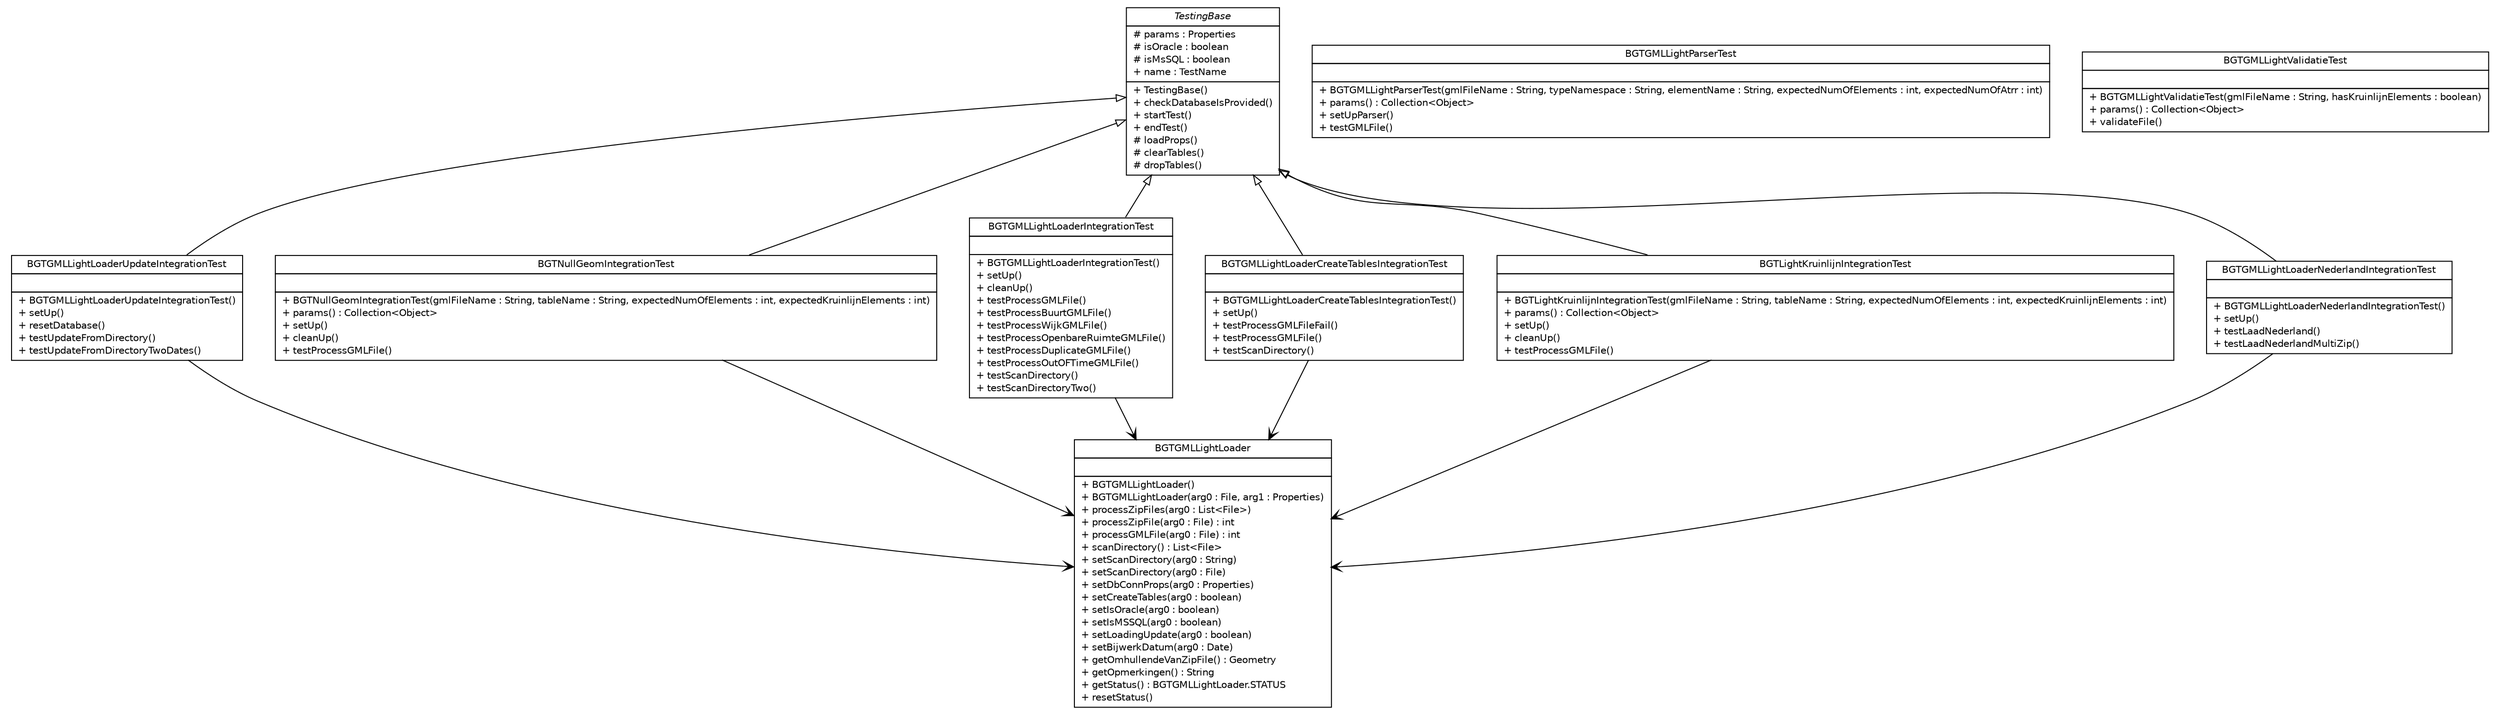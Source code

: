 #!/usr/local/bin/dot
#
# Class diagram 
# Generated by UMLGraph version R5_6-24-gf6e263 (http://www.umlgraph.org/)
#

digraph G {
	edge [fontname="Helvetica",fontsize=10,labelfontname="Helvetica",labelfontsize=10];
	node [fontname="Helvetica",fontsize=10,shape=plaintext];
	nodesep=0.25;
	ranksep=0.5;
	// nl.b3p.brmo.loader.gml.BGTGMLLightLoaderUpdateIntegrationTest
	c11 [label=<<table title="nl.b3p.brmo.loader.gml.BGTGMLLightLoaderUpdateIntegrationTest" border="0" cellborder="1" cellspacing="0" cellpadding="2" port="p" href="./BGTGMLLightLoaderUpdateIntegrationTest.html">
		<tr><td><table border="0" cellspacing="0" cellpadding="1">
<tr><td align="center" balign="center"> BGTGMLLightLoaderUpdateIntegrationTest </td></tr>
		</table></td></tr>
		<tr><td><table border="0" cellspacing="0" cellpadding="1">
<tr><td align="left" balign="left">  </td></tr>
		</table></td></tr>
		<tr><td><table border="0" cellspacing="0" cellpadding="1">
<tr><td align="left" balign="left"> + BGTGMLLightLoaderUpdateIntegrationTest() </td></tr>
<tr><td align="left" balign="left"> + setUp() </td></tr>
<tr><td align="left" balign="left"> + resetDatabase() </td></tr>
<tr><td align="left" balign="left"> + testUpdateFromDirectory() </td></tr>
<tr><td align="left" balign="left"> + testUpdateFromDirectoryTwoDates() </td></tr>
		</table></td></tr>
		</table>>, URL="./BGTGMLLightLoaderUpdateIntegrationTest.html", fontname="Helvetica", fontcolor="black", fontsize=10.0];
	// nl.b3p.brmo.loader.gml.BGTNullGeomIntegrationTest
	c12 [label=<<table title="nl.b3p.brmo.loader.gml.BGTNullGeomIntegrationTest" border="0" cellborder="1" cellspacing="0" cellpadding="2" port="p" href="./BGTNullGeomIntegrationTest.html">
		<tr><td><table border="0" cellspacing="0" cellpadding="1">
<tr><td align="center" balign="center"> BGTNullGeomIntegrationTest </td></tr>
		</table></td></tr>
		<tr><td><table border="0" cellspacing="0" cellpadding="1">
<tr><td align="left" balign="left">  </td></tr>
		</table></td></tr>
		<tr><td><table border="0" cellspacing="0" cellpadding="1">
<tr><td align="left" balign="left"> + BGTNullGeomIntegrationTest(gmlFileName : String, tableName : String, expectedNumOfElements : int, expectedKruinlijnElements : int) </td></tr>
<tr><td align="left" balign="left"> + params() : Collection&lt;Object&gt; </td></tr>
<tr><td align="left" balign="left"> + setUp() </td></tr>
<tr><td align="left" balign="left"> + cleanUp() </td></tr>
<tr><td align="left" balign="left"> + testProcessGMLFile() </td></tr>
		</table></td></tr>
		</table>>, URL="./BGTNullGeomIntegrationTest.html", fontname="Helvetica", fontcolor="black", fontsize=10.0];
	// nl.b3p.brmo.loader.gml.BGTGMLLightLoaderIntegrationTest
	c13 [label=<<table title="nl.b3p.brmo.loader.gml.BGTGMLLightLoaderIntegrationTest" border="0" cellborder="1" cellspacing="0" cellpadding="2" port="p" href="./BGTGMLLightLoaderIntegrationTest.html">
		<tr><td><table border="0" cellspacing="0" cellpadding="1">
<tr><td align="center" balign="center"> BGTGMLLightLoaderIntegrationTest </td></tr>
		</table></td></tr>
		<tr><td><table border="0" cellspacing="0" cellpadding="1">
<tr><td align="left" balign="left">  </td></tr>
		</table></td></tr>
		<tr><td><table border="0" cellspacing="0" cellpadding="1">
<tr><td align="left" balign="left"> + BGTGMLLightLoaderIntegrationTest() </td></tr>
<tr><td align="left" balign="left"> + setUp() </td></tr>
<tr><td align="left" balign="left"> + cleanUp() </td></tr>
<tr><td align="left" balign="left"> + testProcessGMLFile() </td></tr>
<tr><td align="left" balign="left"> + testProcessBuurtGMLFile() </td></tr>
<tr><td align="left" balign="left"> + testProcessWijkGMLFile() </td></tr>
<tr><td align="left" balign="left"> + testProcessOpenbareRuimteGMLFile() </td></tr>
<tr><td align="left" balign="left"> + testProcessDuplicateGMLFile() </td></tr>
<tr><td align="left" balign="left"> + testProcessOutOFTimeGMLFile() </td></tr>
<tr><td align="left" balign="left"> + testScanDirectory() </td></tr>
<tr><td align="left" balign="left"> + testScanDirectoryTwo() </td></tr>
		</table></td></tr>
		</table>>, URL="./BGTGMLLightLoaderIntegrationTest.html", fontname="Helvetica", fontcolor="black", fontsize=10.0];
	// nl.b3p.brmo.loader.gml.BGTGMLLightParserTest
	c14 [label=<<table title="nl.b3p.brmo.loader.gml.BGTGMLLightParserTest" border="0" cellborder="1" cellspacing="0" cellpadding="2" port="p" href="./BGTGMLLightParserTest.html">
		<tr><td><table border="0" cellspacing="0" cellpadding="1">
<tr><td align="center" balign="center"> BGTGMLLightParserTest </td></tr>
		</table></td></tr>
		<tr><td><table border="0" cellspacing="0" cellpadding="1">
<tr><td align="left" balign="left">  </td></tr>
		</table></td></tr>
		<tr><td><table border="0" cellspacing="0" cellpadding="1">
<tr><td align="left" balign="left"> + BGTGMLLightParserTest(gmlFileName : String, typeNamespace : String, elementName : String, expectedNumOfElements : int, expectedNumOfAtrr : int) </td></tr>
<tr><td align="left" balign="left"> + params() : Collection&lt;Object&gt; </td></tr>
<tr><td align="left" balign="left"> + setUpParser() </td></tr>
<tr><td align="left" balign="left"> + testGMLFile() </td></tr>
		</table></td></tr>
		</table>>, URL="./BGTGMLLightParserTest.html", fontname="Helvetica", fontcolor="black", fontsize=10.0];
	// nl.b3p.brmo.loader.gml.BGTGMLLightLoaderCreateTablesIntegrationTest
	c15 [label=<<table title="nl.b3p.brmo.loader.gml.BGTGMLLightLoaderCreateTablesIntegrationTest" border="0" cellborder="1" cellspacing="0" cellpadding="2" port="p" href="./BGTGMLLightLoaderCreateTablesIntegrationTest.html">
		<tr><td><table border="0" cellspacing="0" cellpadding="1">
<tr><td align="center" balign="center"> BGTGMLLightLoaderCreateTablesIntegrationTest </td></tr>
		</table></td></tr>
		<tr><td><table border="0" cellspacing="0" cellpadding="1">
<tr><td align="left" balign="left">  </td></tr>
		</table></td></tr>
		<tr><td><table border="0" cellspacing="0" cellpadding="1">
<tr><td align="left" balign="left"> + BGTGMLLightLoaderCreateTablesIntegrationTest() </td></tr>
<tr><td align="left" balign="left"> + setUp() </td></tr>
<tr><td align="left" balign="left"> + testProcessGMLFileFail() </td></tr>
<tr><td align="left" balign="left"> + testProcessGMLFile() </td></tr>
<tr><td align="left" balign="left"> + testScanDirectory() </td></tr>
		</table></td></tr>
		</table>>, URL="./BGTGMLLightLoaderCreateTablesIntegrationTest.html", fontname="Helvetica", fontcolor="black", fontsize=10.0];
	// nl.b3p.brmo.loader.gml.BGTLightKruinlijnIntegrationTest
	c16 [label=<<table title="nl.b3p.brmo.loader.gml.BGTLightKruinlijnIntegrationTest" border="0" cellborder="1" cellspacing="0" cellpadding="2" port="p" href="./BGTLightKruinlijnIntegrationTest.html">
		<tr><td><table border="0" cellspacing="0" cellpadding="1">
<tr><td align="center" balign="center"> BGTLightKruinlijnIntegrationTest </td></tr>
		</table></td></tr>
		<tr><td><table border="0" cellspacing="0" cellpadding="1">
<tr><td align="left" balign="left">  </td></tr>
		</table></td></tr>
		<tr><td><table border="0" cellspacing="0" cellpadding="1">
<tr><td align="left" balign="left"> + BGTLightKruinlijnIntegrationTest(gmlFileName : String, tableName : String, expectedNumOfElements : int, expectedKruinlijnElements : int) </td></tr>
<tr><td align="left" balign="left"> + params() : Collection&lt;Object&gt; </td></tr>
<tr><td align="left" balign="left"> + setUp() </td></tr>
<tr><td align="left" balign="left"> + cleanUp() </td></tr>
<tr><td align="left" balign="left"> + testProcessGMLFile() </td></tr>
		</table></td></tr>
		</table>>, URL="./BGTLightKruinlijnIntegrationTest.html", fontname="Helvetica", fontcolor="black", fontsize=10.0];
	// nl.b3p.brmo.loader.gml.TestingBase
	c17 [label=<<table title="nl.b3p.brmo.loader.gml.TestingBase" border="0" cellborder="1" cellspacing="0" cellpadding="2" port="p" href="./TestingBase.html">
		<tr><td><table border="0" cellspacing="0" cellpadding="1">
<tr><td align="center" balign="center"><font face="Helvetica-Oblique"> TestingBase </font></td></tr>
		</table></td></tr>
		<tr><td><table border="0" cellspacing="0" cellpadding="1">
<tr><td align="left" balign="left"> # params : Properties </td></tr>
<tr><td align="left" balign="left"> # isOracle : boolean </td></tr>
<tr><td align="left" balign="left"> # isMsSQL : boolean </td></tr>
<tr><td align="left" balign="left"> + name : TestName </td></tr>
		</table></td></tr>
		<tr><td><table border="0" cellspacing="0" cellpadding="1">
<tr><td align="left" balign="left"> + TestingBase() </td></tr>
<tr><td align="left" balign="left"> + checkDatabaseIsProvided() </td></tr>
<tr><td align="left" balign="left"> + startTest() </td></tr>
<tr><td align="left" balign="left"> + endTest() </td></tr>
<tr><td align="left" balign="left"> # loadProps() </td></tr>
<tr><td align="left" balign="left"> # clearTables() </td></tr>
<tr><td align="left" balign="left"> # dropTables() </td></tr>
		</table></td></tr>
		</table>>, URL="./TestingBase.html", fontname="Helvetica", fontcolor="black", fontsize=10.0];
	// nl.b3p.brmo.loader.gml.BGTGMLLightValidatieTest
	c18 [label=<<table title="nl.b3p.brmo.loader.gml.BGTGMLLightValidatieTest" border="0" cellborder="1" cellspacing="0" cellpadding="2" port="p" href="./BGTGMLLightValidatieTest.html">
		<tr><td><table border="0" cellspacing="0" cellpadding="1">
<tr><td align="center" balign="center"> BGTGMLLightValidatieTest </td></tr>
		</table></td></tr>
		<tr><td><table border="0" cellspacing="0" cellpadding="1">
<tr><td align="left" balign="left">  </td></tr>
		</table></td></tr>
		<tr><td><table border="0" cellspacing="0" cellpadding="1">
<tr><td align="left" balign="left"> + BGTGMLLightValidatieTest(gmlFileName : String, hasKruinlijnElements : boolean) </td></tr>
<tr><td align="left" balign="left"> + params() : Collection&lt;Object&gt; </td></tr>
<tr><td align="left" balign="left"> + validateFile() </td></tr>
		</table></td></tr>
		</table>>, URL="./BGTGMLLightValidatieTest.html", fontname="Helvetica", fontcolor="black", fontsize=10.0];
	// nl.b3p.brmo.loader.gml.BGTGMLLightLoaderNederlandIntegrationTest
	c19 [label=<<table title="nl.b3p.brmo.loader.gml.BGTGMLLightLoaderNederlandIntegrationTest" border="0" cellborder="1" cellspacing="0" cellpadding="2" port="p" href="./BGTGMLLightLoaderNederlandIntegrationTest.html">
		<tr><td><table border="0" cellspacing="0" cellpadding="1">
<tr><td align="center" balign="center"> BGTGMLLightLoaderNederlandIntegrationTest </td></tr>
		</table></td></tr>
		<tr><td><table border="0" cellspacing="0" cellpadding="1">
<tr><td align="left" balign="left">  </td></tr>
		</table></td></tr>
		<tr><td><table border="0" cellspacing="0" cellpadding="1">
<tr><td align="left" balign="left"> + BGTGMLLightLoaderNederlandIntegrationTest() </td></tr>
<tr><td align="left" balign="left"> + setUp() </td></tr>
<tr><td align="left" balign="left"> + testLaadNederland() </td></tr>
<tr><td align="left" balign="left"> + testLaadNederlandMultiZip() </td></tr>
		</table></td></tr>
		</table>>, URL="./BGTGMLLightLoaderNederlandIntegrationTest.html", fontname="Helvetica", fontcolor="black", fontsize=10.0];
	//nl.b3p.brmo.loader.gml.BGTGMLLightLoaderUpdateIntegrationTest extends nl.b3p.brmo.loader.gml.TestingBase
	c17:p -> c11:p [dir=back,arrowtail=empty];
	//nl.b3p.brmo.loader.gml.BGTNullGeomIntegrationTest extends nl.b3p.brmo.loader.gml.TestingBase
	c17:p -> c12:p [dir=back,arrowtail=empty];
	//nl.b3p.brmo.loader.gml.BGTGMLLightLoaderIntegrationTest extends nl.b3p.brmo.loader.gml.TestingBase
	c17:p -> c13:p [dir=back,arrowtail=empty];
	//nl.b3p.brmo.loader.gml.BGTGMLLightLoaderCreateTablesIntegrationTest extends nl.b3p.brmo.loader.gml.TestingBase
	c17:p -> c15:p [dir=back,arrowtail=empty];
	//nl.b3p.brmo.loader.gml.BGTLightKruinlijnIntegrationTest extends nl.b3p.brmo.loader.gml.TestingBase
	c17:p -> c16:p [dir=back,arrowtail=empty];
	//nl.b3p.brmo.loader.gml.BGTGMLLightLoaderNederlandIntegrationTest extends nl.b3p.brmo.loader.gml.TestingBase
	c17:p -> c19:p [dir=back,arrowtail=empty];
	// nl.b3p.brmo.loader.gml.BGTGMLLightLoaderUpdateIntegrationTest NAVASSOC nl.b3p.brmo.loader.gml.BGTGMLLightLoader
	c11:p -> c20:p [taillabel="", label="", headlabel="", fontname="Helvetica", fontcolor="black", fontsize=10.0, color="black", arrowhead=open];
	// nl.b3p.brmo.loader.gml.BGTNullGeomIntegrationTest NAVASSOC nl.b3p.brmo.loader.gml.BGTGMLLightLoader
	c12:p -> c20:p [taillabel="", label="", headlabel="", fontname="Helvetica", fontcolor="black", fontsize=10.0, color="black", arrowhead=open];
	// nl.b3p.brmo.loader.gml.BGTGMLLightLoaderIntegrationTest NAVASSOC nl.b3p.brmo.loader.gml.BGTGMLLightLoader
	c13:p -> c20:p [taillabel="", label="", headlabel="", fontname="Helvetica", fontcolor="black", fontsize=10.0, color="black", arrowhead=open];
	// nl.b3p.brmo.loader.gml.BGTGMLLightLoaderCreateTablesIntegrationTest NAVASSOC nl.b3p.brmo.loader.gml.BGTGMLLightLoader
	c15:p -> c20:p [taillabel="", label="", headlabel="", fontname="Helvetica", fontcolor="black", fontsize=10.0, color="black", arrowhead=open];
	// nl.b3p.brmo.loader.gml.BGTLightKruinlijnIntegrationTest NAVASSOC nl.b3p.brmo.loader.gml.BGTGMLLightLoader
	c16:p -> c20:p [taillabel="", label="", headlabel="", fontname="Helvetica", fontcolor="black", fontsize=10.0, color="black", arrowhead=open];
	// nl.b3p.brmo.loader.gml.BGTGMLLightLoaderNederlandIntegrationTest NAVASSOC nl.b3p.brmo.loader.gml.BGTGMLLightLoader
	c19:p -> c20:p [taillabel="", label="", headlabel="", fontname="Helvetica", fontcolor="black", fontsize=10.0, color="black", arrowhead=open];
	// nl.b3p.brmo.loader.gml.BGTGMLLightLoader
	c20 [label=<<table title="nl.b3p.brmo.loader.gml.BGTGMLLightLoader" border="0" cellborder="1" cellspacing="0" cellpadding="2" port="p">
		<tr><td><table border="0" cellspacing="0" cellpadding="1">
<tr><td align="center" balign="center"> BGTGMLLightLoader </td></tr>
		</table></td></tr>
		<tr><td><table border="0" cellspacing="0" cellpadding="1">
<tr><td align="left" balign="left">  </td></tr>
		</table></td></tr>
		<tr><td><table border="0" cellspacing="0" cellpadding="1">
<tr><td align="left" balign="left"> + BGTGMLLightLoader() </td></tr>
<tr><td align="left" balign="left"> + BGTGMLLightLoader(arg0 : File, arg1 : Properties) </td></tr>
<tr><td align="left" balign="left"> + processZipFiles(arg0 : List&lt;File&gt;) </td></tr>
<tr><td align="left" balign="left"> + processZipFile(arg0 : File) : int </td></tr>
<tr><td align="left" balign="left"> + processGMLFile(arg0 : File) : int </td></tr>
<tr><td align="left" balign="left"> + scanDirectory() : List&lt;File&gt; </td></tr>
<tr><td align="left" balign="left"> + setScanDirectory(arg0 : String) </td></tr>
<tr><td align="left" balign="left"> + setScanDirectory(arg0 : File) </td></tr>
<tr><td align="left" balign="left"> + setDbConnProps(arg0 : Properties) </td></tr>
<tr><td align="left" balign="left"> + setCreateTables(arg0 : boolean) </td></tr>
<tr><td align="left" balign="left"> + setIsOracle(arg0 : boolean) </td></tr>
<tr><td align="left" balign="left"> + setIsMSSQL(arg0 : boolean) </td></tr>
<tr><td align="left" balign="left"> + setLoadingUpdate(arg0 : boolean) </td></tr>
<tr><td align="left" balign="left"> + setBijwerkDatum(arg0 : Date) </td></tr>
<tr><td align="left" balign="left"> + getOmhullendeVanZipFile() : Geometry </td></tr>
<tr><td align="left" balign="left"> + getOpmerkingen() : String </td></tr>
<tr><td align="left" balign="left"> + getStatus() : BGTGMLLightLoader.STATUS </td></tr>
<tr><td align="left" balign="left"> + resetStatus() </td></tr>
		</table></td></tr>
		</table>>, URL="null", fontname="Helvetica", fontcolor="black", fontsize=10.0];
}

